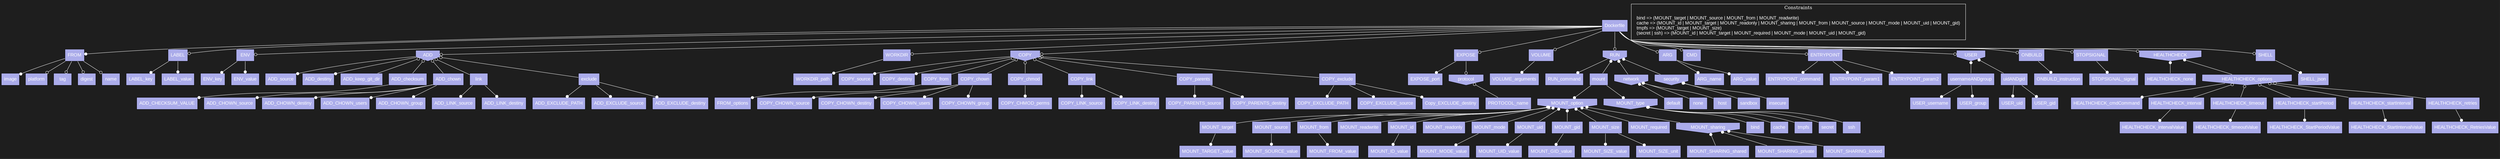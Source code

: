 digraph FeatureModel {
rankdir="TB"
newrank=true
bgcolor="#1e1e1e"
edge [color=white]
node [style=filled fontcolor="white" fontname="Arial Unicode MS, Arial"];

image [fillcolor="#ABACEA" tooltip="Cardinality: None" shape="box"]
FROM -> image [arrowhead="dot", arrowtail="none", dir="both"]
platform [fillcolor="#ABACEA" tooltip="Cardinality: None" shape="box"]
FROM -> platform [arrowhead="odot", arrowtail="none", dir="both"]
tag [fillcolor="#ABACEA" tooltip="Cardinality: None" shape="box"]
FROM -> tag [arrowhead="odot", arrowtail="none", dir="both"]
digest [fillcolor="#ABACEA" tooltip="Cardinality: None" shape="box"]
FROM -> digest [arrowhead="odot", arrowtail="none", dir="both"]
name [fillcolor="#ABACEA" tooltip="Cardinality: None" shape="box"]
FROM -> name [arrowhead="odot", arrowtail="none", dir="both"]
FROM [fillcolor="#ABACEA" tooltip="Cardinality: None" shape="box"]
Dockerfile -> FROM [arrowhead="dot", arrowtail="none", dir="both"]
LABEL_key [fillcolor="#ABACEA" tooltip="Cardinality: None" shape="box"]
LABEL -> LABEL_key [arrowhead="dot", arrowtail="none", dir="both"]
LABEL_value [fillcolor="#ABACEA" tooltip="Cardinality: None" shape="box"]
LABEL -> LABEL_value [arrowhead="dot", arrowtail="none", dir="both"]
LABEL [fillcolor="#ABACEA" tooltip="Cardinality: None" shape="box"]
Dockerfile -> LABEL [arrowhead="odot", arrowtail="none", dir="both"]
ENV_key [fillcolor="#ABACEA" tooltip="Cardinality: None" shape="box"]
ENV -> ENV_key [arrowhead="dot", arrowtail="none", dir="both"]
ENV_value [fillcolor="#ABACEA" tooltip="Cardinality: None" shape="box"]
ENV -> ENV_value [arrowhead="dot", arrowtail="none", dir="both"]
ENV [fillcolor="#ABACEA" tooltip="Cardinality: None" shape="box"]
Dockerfile -> ENV [arrowhead="odot", arrowtail="none", dir="both"]
ADD_source [fillcolor="#ABACEA" tooltip="Cardinality: None" shape="box"]
ADD -> ADD_source [arrowhead="dot", arrowtail="none", dir="both"]
ADD_destiny [fillcolor="#ABACEA" tooltip="Cardinality: None" shape="box"]
ADD -> ADD_destiny [arrowhead="dot", arrowtail="none", dir="both"]
ADD_keep_git_dir [fillcolor="#ABACEA" tooltip="Cardinality: None" shape="box"]
ADD -> ADD_keep_git_dir [arrowhead="none", arrowtail="odot", dir="both"]
ADD_CHECKSUM_VALUE [fillcolor="#ABACEA" tooltip="Cardinality: None" shape="box"]
ADD_checksum -> ADD_CHECKSUM_VALUE [arrowhead="dot", arrowtail="none", dir="both"]
ADD_checksum [fillcolor="#ABACEA" tooltip="Cardinality: None" shape="box"]
ADD -> ADD_checksum [arrowhead="none", arrowtail="odot", dir="both"]
ADD_CHOWN_source [fillcolor="#ABACEA" tooltip="Cardinality: None" shape="box"]
ADD_chown -> ADD_CHOWN_source [arrowhead="dot", arrowtail="none", dir="both"]
ADD_CHOWN_destiny [fillcolor="#ABACEA" tooltip="Cardinality: None" shape="box"]
ADD_chown -> ADD_CHOWN_destiny [arrowhead="dot", arrowtail="none", dir="both"]
ADD_CHOWN_users [fillcolor="#ABACEA" tooltip="Cardinality: None" shape="box"]
ADD_chown -> ADD_CHOWN_users [arrowhead="dot", arrowtail="none", dir="both"]
ADD_CHOWN_group [fillcolor="#ABACEA" tooltip="Cardinality: None" shape="box"]
ADD_chown -> ADD_CHOWN_group [arrowhead="dot", arrowtail="none", dir="both"]
ADD_chown [fillcolor="#ABACEA" tooltip="Cardinality: None" shape="box"]
ADD -> ADD_chown [arrowhead="none", arrowtail="odot", dir="both"]
ADD_LINK_source [fillcolor="#ABACEA" tooltip="Cardinality: None" shape="box"]
link -> ADD_LINK_source [arrowhead="dot", arrowtail="none", dir="both"]
ADD_LINK_destiny [fillcolor="#ABACEA" tooltip="Cardinality: None" shape="box"]
link -> ADD_LINK_destiny [arrowhead="dot", arrowtail="none", dir="both"]
link [fillcolor="#ABACEA" tooltip="Cardinality: None" shape="box"]
ADD -> link [arrowhead="none", arrowtail="odot", dir="both"]
ADD_EXCLUDE_PATH [fillcolor="#ABACEA" tooltip="Cardinality: None" shape="box"]
exclude -> ADD_EXCLUDE_PATH [arrowhead="dot", arrowtail="none", dir="both"]
ADD_EXCLUDE_source [fillcolor="#ABACEA" tooltip="Cardinality: None" shape="box"]
exclude -> ADD_EXCLUDE_source [arrowhead="dot", arrowtail="none", dir="both"]
ADD_EXCLUDE_destiny [fillcolor="#ABACEA" tooltip="Cardinality: None" shape="box"]
exclude -> ADD_EXCLUDE_destiny [arrowhead="dot", arrowtail="none", dir="both"]
exclude [fillcolor="#ABACEA" tooltip="Cardinality: None" shape="box"]
ADD -> exclude [arrowhead="none", arrowtail="odot", dir="both"]
ADD [fillcolor="#ABACEA" tooltip="Cardinality: None" shape="invhouse"]
Dockerfile -> ADD [arrowhead="odot", arrowtail="none", dir="both"]
WORKDIR_path [fillcolor="#ABACEA" tooltip="Cardinality: None" shape="box"]
WORKDIR -> WORKDIR_path [arrowhead="dot", arrowtail="none", dir="both"]
WORKDIR [fillcolor="#ABACEA" tooltip="Cardinality: None" shape="box"]
Dockerfile -> WORKDIR [arrowhead="odot", arrowtail="none", dir="both"]
COPY_source [fillcolor="#ABACEA" tooltip="Cardinality: None" shape="box"]
COPY -> COPY_source [arrowhead="dot", arrowtail="none", dir="both"]
COPY_destiny [fillcolor="#ABACEA" tooltip="Cardinality: None" shape="box"]
COPY -> COPY_destiny [arrowhead="dot", arrowtail="none", dir="both"]
FROM_options [fillcolor="#ABACEA" tooltip="Cardinality: None" shape="box"]
COPY_from -> FROM_options [arrowhead="dot", arrowtail="none", dir="both"]
COPY_from [fillcolor="#ABACEA" tooltip="Cardinality: None" shape="box"]
COPY -> COPY_from [arrowhead="none", arrowtail="odot", dir="both"]
COPY_CHOWN_source [fillcolor="#ABACEA" tooltip="Cardinality: None" shape="box"]
COPY_chown -> COPY_CHOWN_source [arrowhead="dot", arrowtail="none", dir="both"]
COPY_CHOWN_destiny [fillcolor="#ABACEA" tooltip="Cardinality: None" shape="box"]
COPY_chown -> COPY_CHOWN_destiny [arrowhead="dot", arrowtail="none", dir="both"]
COPY_CHOWN_users [fillcolor="#ABACEA" tooltip="Cardinality: None" shape="box"]
COPY_chown -> COPY_CHOWN_users [arrowhead="dot", arrowtail="none", dir="both"]
COPY_CHOWN_group [fillcolor="#ABACEA" tooltip="Cardinality: None" shape="box"]
COPY_chown -> COPY_CHOWN_group [arrowhead="dot", arrowtail="none", dir="both"]
COPY_chown [fillcolor="#ABACEA" tooltip="Cardinality: None" shape="box"]
COPY -> COPY_chown [arrowhead="none", arrowtail="odot", dir="both"]
COPY_CHMOD_perms [fillcolor="#ABACEA" tooltip="Cardinality: None" shape="box"]
COPY_chmod -> COPY_CHMOD_perms [arrowhead="dot", arrowtail="none", dir="both"]
COPY_chmod [fillcolor="#ABACEA" tooltip="Cardinality: None" shape="box"]
COPY -> COPY_chmod [arrowhead="none", arrowtail="odot", dir="both"]
COPY_LINK_source [fillcolor="#ABACEA" tooltip="Cardinality: None" shape="box"]
COPY_link -> COPY_LINK_source [arrowhead="dot", arrowtail="none", dir="both"]
COPY_LINK_destiny [fillcolor="#ABACEA" tooltip="Cardinality: None" shape="box"]
COPY_link -> COPY_LINK_destiny [arrowhead="dot", arrowtail="none", dir="both"]
COPY_link [fillcolor="#ABACEA" tooltip="Cardinality: None" shape="box"]
COPY -> COPY_link [arrowhead="none", arrowtail="odot", dir="both"]
COPY_PARENTS_source [fillcolor="#ABACEA" tooltip="Cardinality: None" shape="box"]
COPY_parents -> COPY_PARENTS_source [arrowhead="dot", arrowtail="none", dir="both"]
COPY_PARENTS_destiny [fillcolor="#ABACEA" tooltip="Cardinality: None" shape="box"]
COPY_parents -> COPY_PARENTS_destiny [arrowhead="dot", arrowtail="none", dir="both"]
COPY_parents [fillcolor="#ABACEA" tooltip="Cardinality: None" shape="box"]
COPY -> COPY_parents [arrowhead="none", arrowtail="odot", dir="both"]
COPY_EXCLUDE_PATH [fillcolor="#ABACEA" tooltip="Cardinality: None" shape="box"]
COPY_exclude -> COPY_EXCLUDE_PATH [arrowhead="dot", arrowtail="none", dir="both"]
COPY_EXCLUDE_source [fillcolor="#ABACEA" tooltip="Cardinality: None" shape="box"]
COPY_exclude -> COPY_EXCLUDE_source [arrowhead="dot", arrowtail="none", dir="both"]
Copy_EXCLUDE_destiny [fillcolor="#ABACEA" tooltip="Cardinality: None" shape="box"]
COPY_exclude -> Copy_EXCLUDE_destiny [arrowhead="dot", arrowtail="none", dir="both"]
COPY_exclude [fillcolor="#ABACEA" tooltip="Cardinality: None" shape="box"]
COPY -> COPY_exclude [arrowhead="none", arrowtail="odot", dir="both"]
COPY [fillcolor="#ABACEA" tooltip="Cardinality: None" shape="invhouse"]
Dockerfile -> COPY [arrowhead="odot", arrowtail="none", dir="both"]
EXPOSE_port [fillcolor="#ABACEA" tooltip="Cardinality: None" shape="box"]
EXPOSE -> EXPOSE_port [arrowhead="dot", arrowtail="none", dir="both"]
PROTOCOL_name [fillcolor="#ABACEA" tooltip="Cardinality: None" shape="box"]
protocol -> PROTOCOL_name [arrowhead="none", arrowtail="odot", dir="both"]
protocol [fillcolor="#ABACEA" tooltip="Cardinality: None" shape="invhouse"]
EXPOSE -> protocol [arrowhead="odot", arrowtail="none", dir="both"]
EXPOSE [fillcolor="#ABACEA" tooltip="Cardinality: None" shape="box"]
Dockerfile -> EXPOSE [arrowhead="odot", arrowtail="none", dir="both"]
VOLUME_arguments [fillcolor="#ABACEA" tooltip="Cardinality: None" shape="box"]
VOLUME -> VOLUME_arguments [arrowhead="dot", arrowtail="none", dir="both"]
VOLUME [fillcolor="#ABACEA" tooltip="Cardinality: None" shape="box"]
Dockerfile -> VOLUME [arrowhead="odot", arrowtail="none", dir="both"]
RUN_command [fillcolor="#ABACEA" tooltip="Cardinality: None" shape="box"]
RUN -> RUN_command [arrowhead="dot", arrowtail="none", dir="both"]
MOUNT_TARGET_value [fillcolor="#ABACEA" tooltip="Cardinality: None" shape="box"]
MOUNT_target -> MOUNT_TARGET_value [arrowhead="dot", arrowtail="none", dir="both"]
MOUNT_target [fillcolor="#ABACEA" tooltip="Cardinality: None" shape="box"]
MOUNT_option -> MOUNT_target [arrowhead="none", arrowtail="dot", dir="both"]
MOUNT_SOURCE_value [fillcolor="#ABACEA" tooltip="Cardinality: None" shape="box"]
MOUNT_source -> MOUNT_SOURCE_value [arrowhead="dot", arrowtail="none", dir="both"]
MOUNT_source [fillcolor="#ABACEA" tooltip="Cardinality: None" shape="box"]
MOUNT_option -> MOUNT_source [arrowhead="none", arrowtail="dot", dir="both"]
MOUNT_FROM_value [fillcolor="#ABACEA" tooltip="Cardinality: None" shape="box"]
MOUNT_from -> MOUNT_FROM_value [arrowhead="dot", arrowtail="none", dir="both"]
MOUNT_from [fillcolor="#ABACEA" tooltip="Cardinality: None" shape="box"]
MOUNT_option -> MOUNT_from [arrowhead="none", arrowtail="dot", dir="both"]
MOUNT_readwrite [fillcolor="#ABACEA" tooltip="Cardinality: None" shape="box"]
MOUNT_option -> MOUNT_readwrite [arrowhead="none", arrowtail="dot", dir="both"]
MOUNT_ID_value [fillcolor="#ABACEA" tooltip="Cardinality: None" shape="box"]
MOUNT_id -> MOUNT_ID_value [arrowhead="dot", arrowtail="none", dir="both"]
MOUNT_id [fillcolor="#ABACEA" tooltip="Cardinality: None" shape="box"]
MOUNT_option -> MOUNT_id [arrowhead="none", arrowtail="dot", dir="both"]
MOUNT_readonly [fillcolor="#ABACEA" tooltip="Cardinality: None" shape="box"]
MOUNT_option -> MOUNT_readonly [arrowhead="none", arrowtail="dot", dir="both"]
MOUNT_MODE_value [fillcolor="#ABACEA" tooltip="Cardinality: None" shape="box"]
MOUNT_mode -> MOUNT_MODE_value [arrowhead="dot", arrowtail="none", dir="both"]
MOUNT_mode [fillcolor="#ABACEA" tooltip="Cardinality: None" shape="box"]
MOUNT_option -> MOUNT_mode [arrowhead="none", arrowtail="dot", dir="both"]
MOUNT_UID_value [fillcolor="#ABACEA" tooltip="Cardinality: None" shape="box"]
MOUNT_uid -> MOUNT_UID_value [arrowhead="dot", arrowtail="none", dir="both"]
MOUNT_uid [fillcolor="#ABACEA" tooltip="Cardinality: None" shape="box"]
MOUNT_option -> MOUNT_uid [arrowhead="none", arrowtail="dot", dir="both"]
MOUNT_GID_value [fillcolor="#ABACEA" tooltip="Cardinality: None" shape="box"]
MOUNT_gid -> MOUNT_GID_value [arrowhead="dot", arrowtail="none", dir="both"]
MOUNT_gid [fillcolor="#ABACEA" tooltip="Cardinality: None" shape="box"]
MOUNT_option -> MOUNT_gid [arrowhead="none", arrowtail="dot", dir="both"]
MOUNT_SIZE_value [fillcolor="#ABACEA" tooltip="Cardinality: None" shape="box"]
MOUNT_size -> MOUNT_SIZE_value [arrowhead="dot", arrowtail="none", dir="both"]
MOUNT_SIZE_unit [fillcolor="#ABACEA" tooltip="Cardinality: None" shape="box"]
MOUNT_size -> MOUNT_SIZE_unit [arrowhead="dot", arrowtail="none", dir="both"]
MOUNT_size [fillcolor="#ABACEA" tooltip="Cardinality: None" shape="box"]
MOUNT_option -> MOUNT_size [arrowhead="none", arrowtail="dot", dir="both"]
MOUNT_required [fillcolor="#ABACEA" tooltip="Cardinality: None" shape="box"]
MOUNT_option -> MOUNT_required [arrowhead="none", arrowtail="dot", dir="both"]
MOUNT_SHARING_shared [fillcolor="#ABACEA" tooltip="Cardinality: None" shape="box"]
MOUNT_sharing -> MOUNT_SHARING_shared [arrowhead="none", arrowtail="dot", dir="both"]
MOUNT_SHARING_private [fillcolor="#ABACEA" tooltip="Cardinality: None" shape="box"]
MOUNT_sharing -> MOUNT_SHARING_private [arrowhead="none", arrowtail="dot", dir="both"]
MOUNT_SHARING_locked [fillcolor="#ABACEA" tooltip="Cardinality: None" shape="box"]
MOUNT_sharing -> MOUNT_SHARING_locked [arrowhead="none", arrowtail="dot", dir="both"]
MOUNT_sharing [fillcolor="#ABACEA" tooltip="Cardinality: None" shape="invhouse"]
MOUNT_option -> MOUNT_sharing [arrowhead="none", arrowtail="dot", dir="both"]
MOUNT_option [fillcolor="#ABACEA" tooltip="Cardinality: None" shape="invhouse"]
mount -> MOUNT_option [arrowhead="dot", arrowtail="none", dir="both"]
bind [fillcolor="#ABACEA" tooltip="Cardinality: None" shape="box"]
MOUNT_type -> bind [arrowhead="none", arrowtail="dot", dir="both"]
cache [fillcolor="#ABACEA" tooltip="Cardinality: None" shape="box"]
MOUNT_type -> cache [arrowhead="none", arrowtail="dot", dir="both"]
tmpfs [fillcolor="#ABACEA" tooltip="Cardinality: None" shape="box"]
MOUNT_type -> tmpfs [arrowhead="none", arrowtail="dot", dir="both"]
secret [fillcolor="#ABACEA" tooltip="Cardinality: None" shape="box"]
MOUNT_type -> secret [arrowhead="none", arrowtail="dot", dir="both"]
ssh [fillcolor="#ABACEA" tooltip="Cardinality: None" shape="box"]
MOUNT_type -> ssh [arrowhead="none", arrowtail="dot", dir="both"]
MOUNT_type [fillcolor="#ABACEA" tooltip="Cardinality: None" shape="invhouse"]
mount -> MOUNT_type [arrowhead="dot", arrowtail="none", dir="both"]
mount [fillcolor="#ABACEA" tooltip="Cardinality: None" shape="box"]
RUN -> mount [arrowhead="none", arrowtail="dot", dir="both"]
default [fillcolor="#ABACEA" tooltip="Cardinality: None" shape="box"]
network -> default [arrowhead="none", arrowtail="dot", dir="both"]
none [fillcolor="#ABACEA" tooltip="Cardinality: None" shape="box"]
network -> none [arrowhead="none", arrowtail="dot", dir="both"]
host [fillcolor="#ABACEA" tooltip="Cardinality: None" shape="box"]
network -> host [arrowhead="none", arrowtail="dot", dir="both"]
network [fillcolor="#ABACEA" tooltip="Cardinality: None" shape="invhouse"]
RUN -> network [arrowhead="none", arrowtail="dot", dir="both"]
sandbox [fillcolor="#ABACEA" tooltip="Cardinality: None" shape="box"]
security -> sandbox [arrowhead="none", arrowtail="dot", dir="both"]
insecure [fillcolor="#ABACEA" tooltip="Cardinality: None" shape="box"]
security -> insecure [arrowhead="none", arrowtail="dot", dir="both"]
security [fillcolor="#ABACEA" tooltip="Cardinality: None" shape="invhouse"]
RUN -> security [arrowhead="none", arrowtail="dot", dir="both"]
RUN [fillcolor="#ABACEA" tooltip="Cardinality: None" shape="invhouse"]
Dockerfile -> RUN [arrowhead="odot", arrowtail="none", dir="both"]
ARG_name [fillcolor="#ABACEA" tooltip="Cardinality: None" shape="box"]
ARG -> ARG_name [arrowhead="dot", arrowtail="none", dir="both"]
ARG_value [fillcolor="#ABACEA" tooltip="Cardinality: None" shape="box"]
ARG -> ARG_value [arrowhead="dot", arrowtail="none", dir="both"]
ARG [fillcolor="#ABACEA" tooltip="Cardinality: None" shape="box"]
Dockerfile -> ARG [arrowhead="odot", arrowtail="none", dir="both"]
CMD [fillcolor="#ABACEA" tooltip="Cardinality: None" shape="box"]
Dockerfile -> CMD [arrowhead="odot", arrowtail="none", dir="both"]
ENTRYPOINT_command [fillcolor="#ABACEA" tooltip="Cardinality: None" shape="box"]
ENTRYPOINT -> ENTRYPOINT_command [arrowhead="dot", arrowtail="none", dir="both"]
ENTRYPOINT_param1 [fillcolor="#ABACEA" tooltip="Cardinality: None" shape="box"]
ENTRYPOINT -> ENTRYPOINT_param1 [arrowhead="dot", arrowtail="none", dir="both"]
ENTRYPOINT_param2 [fillcolor="#ABACEA" tooltip="Cardinality: None" shape="box"]
ENTRYPOINT -> ENTRYPOINT_param2 [arrowhead="dot", arrowtail="none", dir="both"]
ENTRYPOINT [fillcolor="#ABACEA" tooltip="Cardinality: None" shape="box"]
Dockerfile -> ENTRYPOINT [arrowhead="odot", arrowtail="none", dir="both"]
USER_username [fillcolor="#ABACEA" tooltip="Cardinality: None" shape="box"]
usernameANDgroup -> USER_username [arrowhead="dot", arrowtail="none", dir="both"]
USER_group [fillcolor="#ABACEA" tooltip="Cardinality: None" shape="box"]
usernameANDgroup -> USER_group [arrowhead="dot", arrowtail="none", dir="both"]
usernameANDgroup [fillcolor="#ABACEA" tooltip="Cardinality: None" shape="box"]
USER -> usernameANDgroup [arrowhead="none", arrowtail="dot", dir="both"]
USER_uid [fillcolor="#ABACEA" tooltip="Cardinality: None" shape="box"]
uidANDgid -> USER_uid [arrowhead="dot", arrowtail="none", dir="both"]
USER_gid [fillcolor="#ABACEA" tooltip="Cardinality: None" shape="box"]
uidANDgid -> USER_gid [arrowhead="dot", arrowtail="none", dir="both"]
uidANDgid [fillcolor="#ABACEA" tooltip="Cardinality: None" shape="box"]
USER -> uidANDgid [arrowhead="none", arrowtail="dot", dir="both"]
USER [fillcolor="#ABACEA" tooltip="Cardinality: None" shape="invhouse"]
Dockerfile -> USER [arrowhead="odot", arrowtail="none", dir="both"]
ONBUILD_instruction [fillcolor="#ABACEA" tooltip="Cardinality: None" shape="box"]
ONBUILD -> ONBUILD_instruction [arrowhead="dot", arrowtail="none", dir="both"]
ONBUILD [fillcolor="#ABACEA" tooltip="Cardinality: None" shape="box"]
Dockerfile -> ONBUILD [arrowhead="odot", arrowtail="none", dir="both"]
STOPSIGNAL_signal [fillcolor="#ABACEA" tooltip="Cardinality: None" shape="box"]
STOPSIGNAL -> STOPSIGNAL_signal [arrowhead="dot", arrowtail="none", dir="both"]
STOPSIGNAL [fillcolor="#ABACEA" tooltip="Cardinality: None" shape="box"]
Dockerfile -> STOPSIGNAL [arrowhead="odot", arrowtail="none", dir="both"]
HEALTHCHECK_none [fillcolor="#ABACEA" tooltip="Cardinality: None" shape="box"]
HEALTHCHECK -> HEALTHCHECK_none [arrowhead="none", arrowtail="dot", dir="both"]
HEALTHCHECK_cmdCommand [fillcolor="#ABACEA" tooltip="Cardinality: None" shape="box"]
HEALTHCHECK_options -> HEALTHCHECK_cmdCommand [arrowhead="dot", arrowtail="none", dir="both"]
HEALTHCHECK_intervalValue [fillcolor="#ABACEA" tooltip="Cardinality: None" shape="box"]
HEALTHCHECK_interval -> HEALTHCHECK_intervalValue [arrowhead="dot", arrowtail="none", dir="both"]
HEALTHCHECK_interval [fillcolor="#ABACEA" tooltip="Cardinality: None" shape="box"]
HEALTHCHECK_options -> HEALTHCHECK_interval [arrowhead="none", arrowtail="odot", dir="both"]
HEALTHCHECK_timeoutValue [fillcolor="#ABACEA" tooltip="Cardinality: None" shape="box"]
HEALTHCHECK_timeout -> HEALTHCHECK_timeoutValue [arrowhead="dot", arrowtail="none", dir="both"]
HEALTHCHECK_timeout [fillcolor="#ABACEA" tooltip="Cardinality: None" shape="box"]
HEALTHCHECK_options -> HEALTHCHECK_timeout [arrowhead="none", arrowtail="odot", dir="both"]
HEALTHCHECK_StartPeriodValue [fillcolor="#ABACEA" tooltip="Cardinality: None" shape="box"]
HEALTHCHECK_startPeriod -> HEALTHCHECK_StartPeriodValue [arrowhead="dot", arrowtail="none", dir="both"]
HEALTHCHECK_startPeriod [fillcolor="#ABACEA" tooltip="Cardinality: None" shape="box"]
HEALTHCHECK_options -> HEALTHCHECK_startPeriod [arrowhead="none", arrowtail="odot", dir="both"]
HEALTHCHECK_StartIntervalValue [fillcolor="#ABACEA" tooltip="Cardinality: None" shape="box"]
HEALTHCHECK_startInterval -> HEALTHCHECK_StartIntervalValue [arrowhead="dot", arrowtail="none", dir="both"]
HEALTHCHECK_startInterval [fillcolor="#ABACEA" tooltip="Cardinality: None" shape="box"]
HEALTHCHECK_options -> HEALTHCHECK_startInterval [arrowhead="none", arrowtail="odot", dir="both"]
HEALTHCHECK_RetriesValue [fillcolor="#ABACEA" tooltip="Cardinality: None" shape="box"]
HEALTHCHECK_retries -> HEALTHCHECK_RetriesValue [arrowhead="dot", arrowtail="none", dir="both"]
HEALTHCHECK_retries [fillcolor="#ABACEA" tooltip="Cardinality: None" shape="box"]
HEALTHCHECK_options -> HEALTHCHECK_retries [arrowhead="none", arrowtail="odot", dir="both"]
HEALTHCHECK_options [fillcolor="#ABACEA" tooltip="Cardinality: None" shape="invhouse"]
HEALTHCHECK -> HEALTHCHECK_options [arrowhead="none", arrowtail="dot", dir="both"]
HEALTHCHECK [fillcolor="#ABACEA" tooltip="Cardinality: None" shape="invhouse"]
Dockerfile -> HEALTHCHECK [arrowhead="odot", arrowtail="none", dir="both"]
SHELL_json [fillcolor="#ABACEA" tooltip="Cardinality: None" shape="box"]
SHELL -> SHELL_json [arrowhead="dot", arrowtail="none", dir="both"]
SHELL [fillcolor="#ABACEA" tooltip="Cardinality: None" shape="box"]
Dockerfile -> SHELL [arrowhead="odot", arrowtail="none", dir="both"]
Dockerfile [fillcolor="#ABACEA" tooltip="Cardinality: None" shape="box"]


subgraph cluster_constraints{
    label="Constraints" color="white" fontcolor="white"
    constraints [shape="box" color="#1e1e1e" label=<<table border="0" cellpadding="0" cellspacing="0" cellborder="0">
        <tr><td align="left">bind =&gt; (MOUNT_target | MOUNT_source | MOUNT_from | MOUNT_readwrite)</td></tr>
    <tr><td align="left">cache =&gt; (MOUNT_id | MOUNT_target | MOUNT_readonly | MOUNT_sharing | MOUNT_from | MOUNT_source | MOUNT_mode | MOUNT_uid | MOUNT_gid)</td></tr>
    <tr><td align="left">tmpfs =&gt; (MOUNT_target | MOUNT_size)</td></tr>
    <tr><td align="left">(secret | ssh) =&gt; (MOUNT_id | MOUNT_target | MOUNT_required | MOUNT_mode | MOUNT_uid | MOUNT_gid)</td></tr>
</table>>]
}
}
